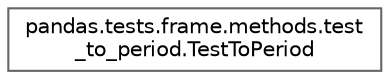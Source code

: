 digraph "Graphical Class Hierarchy"
{
 // LATEX_PDF_SIZE
  bgcolor="transparent";
  edge [fontname=Helvetica,fontsize=10,labelfontname=Helvetica,labelfontsize=10];
  node [fontname=Helvetica,fontsize=10,shape=box,height=0.2,width=0.4];
  rankdir="LR";
  Node0 [id="Node000000",label="pandas.tests.frame.methods.test\l_to_period.TestToPeriod",height=0.2,width=0.4,color="grey40", fillcolor="white", style="filled",URL="$db/deb/classpandas_1_1tests_1_1frame_1_1methods_1_1test__to__period_1_1TestToPeriod.html",tooltip=" "];
}
